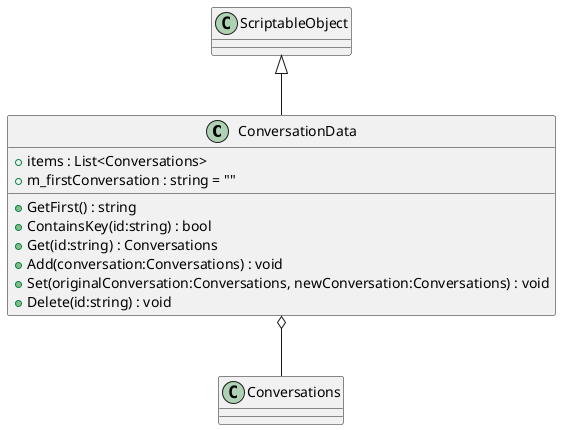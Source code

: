 @startuml
class ConversationData {
    + items : List<Conversations>
    + m_firstConversation : string = ""
    + GetFirst() : string
    + ContainsKey(id:string) : bool
    + Get(id:string) : Conversations
    + Add(conversation:Conversations) : void
    + Set(originalConversation:Conversations, newConversation:Conversations) : void
    + Delete(id:string) : void
}
ScriptableObject <|-- ConversationData
ConversationData o-- Conversations
@enduml
